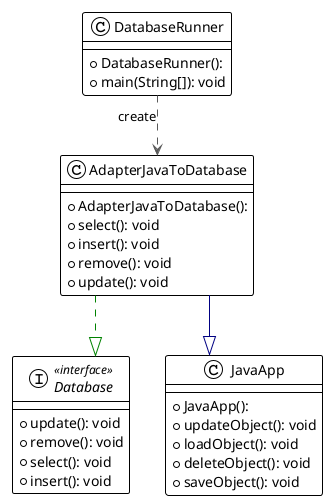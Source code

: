 @startuml

!theme plain
top to bottom direction
skinparam linetype ortho

class AdapterJavaToDatabase {
  + AdapterJavaToDatabase(): 
  + select(): void
  + insert(): void
  + remove(): void
  + update(): void
}
interface Database << interface >> {
  + update(): void
  + remove(): void
  + select(): void
  + insert(): void
}
class DatabaseRunner {
  + DatabaseRunner(): 
  + main(String[]): void
}
class JavaApp {
  + JavaApp(): 
  + updateObject(): void
  + loadObject(): void
  + deleteObject(): void
  + saveObject(): void
}

AdapterJavaToDatabase  -[#008200,dashed]-^  Database              
AdapterJavaToDatabase  -[#000082,plain]-^  JavaApp               
DatabaseRunner         -[#595959,dashed]->  AdapterJavaToDatabase : "«create»"
@enduml
